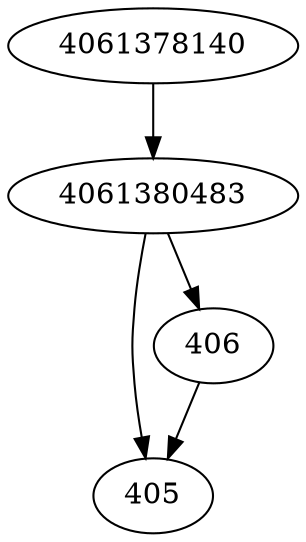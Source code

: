 strict digraph  {
4061380483;
4061378140;
405;
406;
4061380483 -> 405;
4061380483 -> 406;
4061378140 -> 4061380483;
406 -> 405;
}
